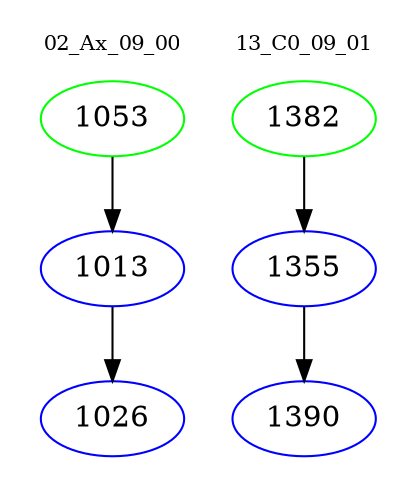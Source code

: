 digraph{
subgraph cluster_0 {
color = white
label = "02_Ax_09_00";
fontsize=10;
T0_1053 [label="1053", color="green"]
T0_1053 -> T0_1013 [color="black"]
T0_1013 [label="1013", color="blue"]
T0_1013 -> T0_1026 [color="black"]
T0_1026 [label="1026", color="blue"]
}
subgraph cluster_1 {
color = white
label = "13_C0_09_01";
fontsize=10;
T1_1382 [label="1382", color="green"]
T1_1382 -> T1_1355 [color="black"]
T1_1355 [label="1355", color="blue"]
T1_1355 -> T1_1390 [color="black"]
T1_1390 [label="1390", color="blue"]
}
}
